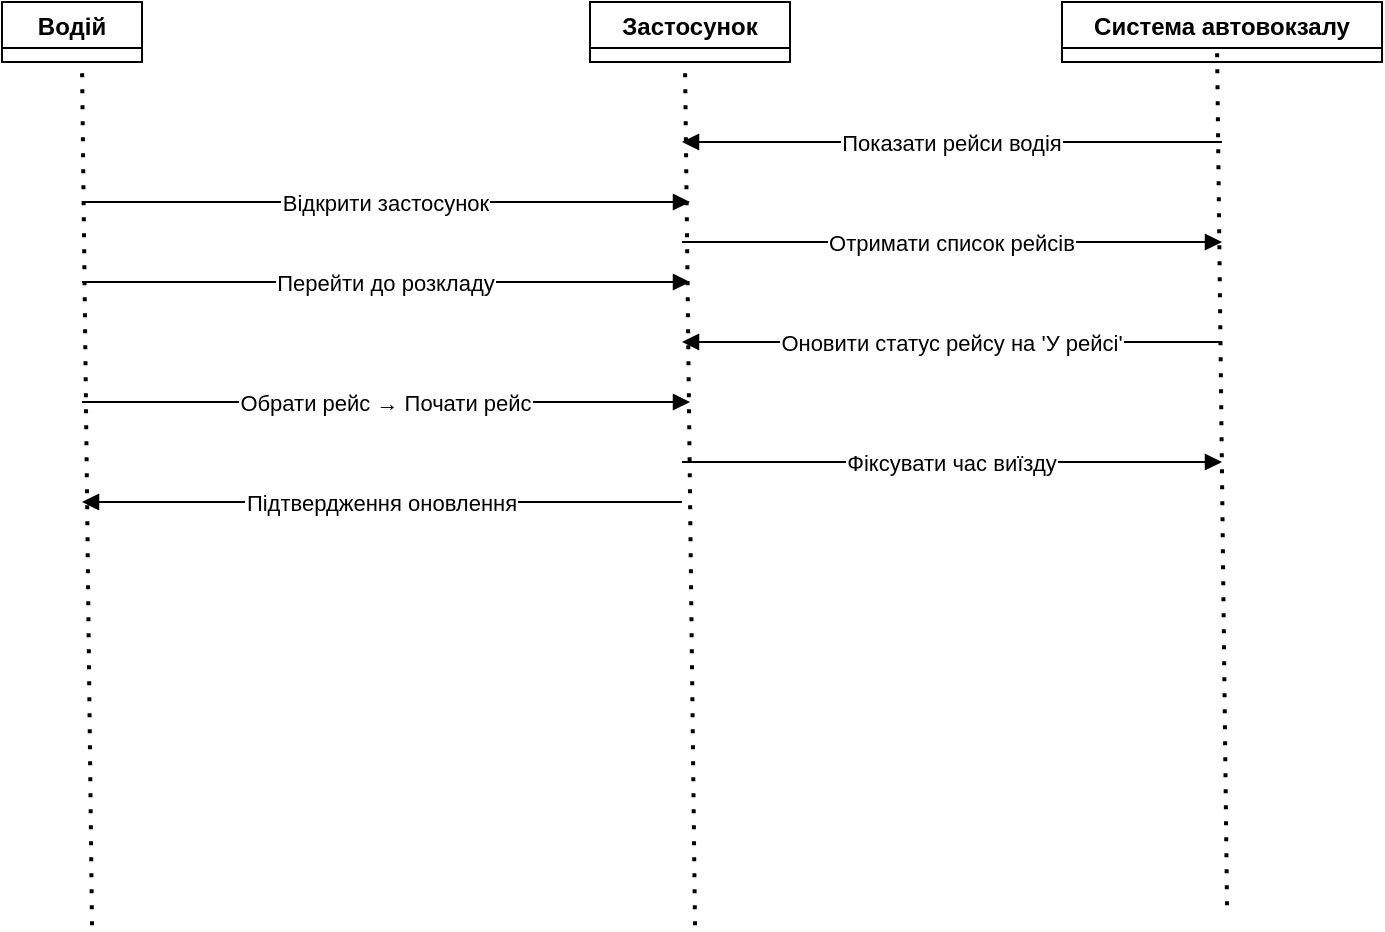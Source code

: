 <mxfile version="27.1.4">
  <diagram name="UC2: Підтвердження виїзду водієм" id="0">
    <mxGraphModel dx="834" dy="459" grid="1" gridSize="10" guides="1" tooltips="1" connect="1" arrows="1" fold="1" page="1" pageScale="1" pageWidth="827" pageHeight="1169" math="0" shadow="0">
      <root>
        <mxCell id="0" />
        <mxCell id="1" parent="0" />
        <mxCell id="P1" value="Водій" style="swimlane" parent="1" vertex="1" collapsed="1">
          <mxGeometry x="120" y="20" width="70" height="30" as="geometry">
            <mxRectangle x="40" y="20" width="140" height="900" as="alternateBounds" />
          </mxGeometry>
        </mxCell>
        <mxCell id="P2" value="Застосунок" style="swimlane" parent="1" vertex="1" collapsed="1">
          <mxGeometry x="414" y="20" width="100" height="30" as="geometry">
            <mxRectangle x="200" y="20" width="140" height="900" as="alternateBounds" />
          </mxGeometry>
        </mxCell>
        <mxCell id="P3" value="Система автовокзалу" style="swimlane" parent="1" vertex="1" collapsed="1">
          <mxGeometry x="650" y="20" width="160" height="30" as="geometry">
            <mxRectangle x="360" y="20" width="140" height="900" as="alternateBounds" />
          </mxGeometry>
        </mxCell>
        <mxCell id="m1" value="Відкрити застосунок" style="endArrow=block;" parent="1" edge="1">
          <mxGeometry relative="1" as="geometry">
            <mxPoint x="160" y="120" as="sourcePoint" />
            <mxPoint x="464" y="120" as="targetPoint" />
          </mxGeometry>
        </mxCell>
        <mxCell id="m2" value="Перейти до розкладу" style="endArrow=block;" parent="1" edge="1">
          <mxGeometry relative="1" as="geometry">
            <mxPoint x="160" y="160" as="sourcePoint" />
            <mxPoint x="464" y="160" as="targetPoint" />
          </mxGeometry>
        </mxCell>
        <mxCell id="m3" value="Отримати список рейсів" style="endArrow=block;" parent="1" edge="1">
          <mxGeometry relative="1" as="geometry">
            <mxPoint x="460" y="140" as="sourcePoint" />
            <mxPoint x="730" y="140" as="targetPoint" />
          </mxGeometry>
        </mxCell>
        <mxCell id="m4" value="Показати рейси водія" style="endArrow=block;" parent="1" edge="1">
          <mxGeometry relative="1" as="geometry">
            <mxPoint x="730" y="90" as="sourcePoint" />
            <mxPoint x="460" y="90" as="targetPoint" />
          </mxGeometry>
        </mxCell>
        <mxCell id="m5" value="Обрати рейс → Почати рейс" style="endArrow=block;" parent="1" edge="1">
          <mxGeometry relative="1" as="geometry">
            <mxPoint x="160" y="220" as="sourcePoint" />
            <mxPoint x="464" y="220" as="targetPoint" />
          </mxGeometry>
        </mxCell>
        <mxCell id="m6" value="Фіксувати час виїзду" style="endArrow=block;" parent="1" edge="1">
          <mxGeometry relative="1" as="geometry">
            <mxPoint x="460" y="250" as="sourcePoint" />
            <mxPoint x="730" y="250" as="targetPoint" />
          </mxGeometry>
        </mxCell>
        <mxCell id="m7" value="Оновити статус рейсу на &#39;У рейсі&#39;" style="endArrow=block;" parent="1" edge="1">
          <mxGeometry relative="1" as="geometry">
            <mxPoint x="730" y="190" as="sourcePoint" />
            <mxPoint x="460" y="190" as="targetPoint" />
          </mxGeometry>
        </mxCell>
        <mxCell id="m8" value="Підтвердження оновлення" style="endArrow=block;" parent="1" edge="1">
          <mxGeometry relative="1" as="geometry">
            <mxPoint x="460" y="270" as="sourcePoint" />
            <mxPoint x="160" y="270" as="targetPoint" />
          </mxGeometry>
        </mxCell>
        <mxCell id="NV_XFz9OnK90A9OzpoZO-2" value="" style="endArrow=none;dashed=1;html=1;dashPattern=1 3;strokeWidth=2;rounded=0;entryX=0.5;entryY=1;entryDx=0;entryDy=0;" edge="1" parent="1">
          <mxGeometry width="50" height="50" relative="1" as="geometry">
            <mxPoint x="466.5" y="481.6" as="sourcePoint" />
            <mxPoint x="461.5" y="50" as="targetPoint" />
          </mxGeometry>
        </mxCell>
        <mxCell id="NV_XFz9OnK90A9OzpoZO-3" value="" style="endArrow=none;dashed=1;html=1;dashPattern=1 3;strokeWidth=2;rounded=0;entryX=0.5;entryY=1;entryDx=0;entryDy=0;" edge="1" parent="1">
          <mxGeometry width="50" height="50" relative="1" as="geometry">
            <mxPoint x="732.5" y="471.6" as="sourcePoint" />
            <mxPoint x="727.5" y="40" as="targetPoint" />
          </mxGeometry>
        </mxCell>
        <mxCell id="NV_XFz9OnK90A9OzpoZO-5" value="" style="endArrow=none;dashed=1;html=1;dashPattern=1 3;strokeWidth=2;rounded=0;entryX=0.5;entryY=1;entryDx=0;entryDy=0;" edge="1" parent="1">
          <mxGeometry width="50" height="50" relative="1" as="geometry">
            <mxPoint x="165" y="481.6" as="sourcePoint" />
            <mxPoint x="160" y="50" as="targetPoint" />
          </mxGeometry>
        </mxCell>
      </root>
    </mxGraphModel>
  </diagram>
</mxfile>
